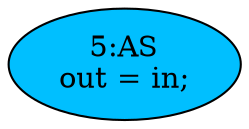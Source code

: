 strict digraph "" {
	node [label="\N"];
	"5:AS"	[ast="<pyverilog.vparser.ast.Assign object at 0x7f75823cecd0>",
		def_var="['out']",
		fillcolor=deepskyblue,
		label="5:AS
out = in;",
		statements="[]",
		style=filled,
		typ=Assign,
		use_var="['in']"];
}
